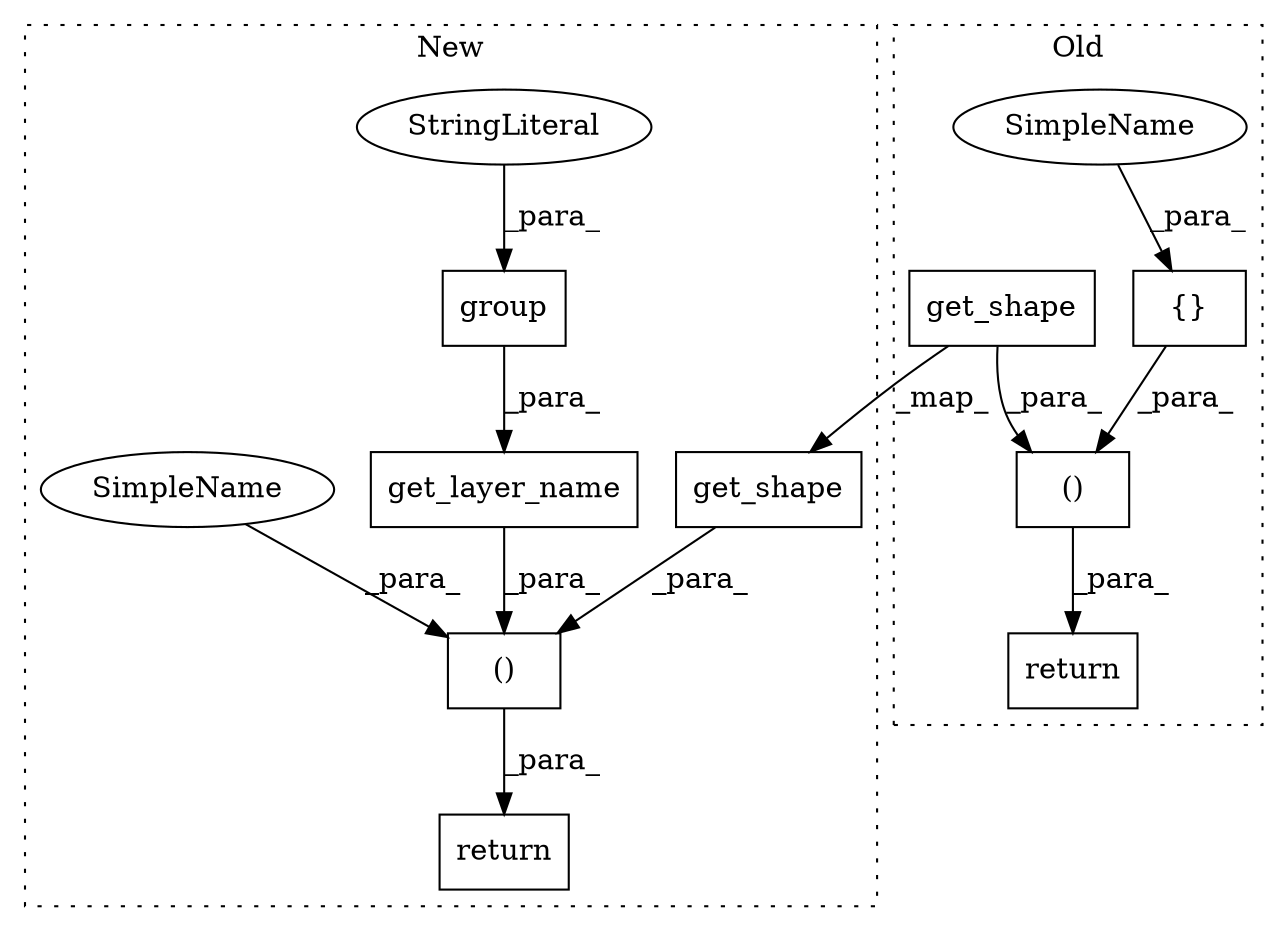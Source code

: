 digraph G {
subgraph cluster0 {
1 [label="{}" a="4" s="10824,10828" l="1,1" shape="box"];
5 [label="return" a="41" s="10770" l="12" shape="box"];
8 [label="()" a="106" s="10782" l="47" shape="box"];
9 [label="get_shape" a="32" s="10786,10801" l="10,1" shape="box"];
11 [label="SimpleName" a="42" s="10825" l="3" shape="ellipse"];
label = "Old";
style="dotted";
}
subgraph cluster1 {
2 [label="get_layer_name" a="32" s="11351,11392" l="15,1" shape="box"];
3 [label="group" a="32" s="11379,11391" l="6,1" shape="box"];
4 [label="StringLiteral" a="45" s="11385" l="6" shape="ellipse"];
6 [label="return" a="41" s="11301" l="12" shape="box"];
7 [label="()" a="106" s="11313" l="96" shape="box"];
10 [label="get_shape" a="32" s="11317,11332" l="10,1" shape="box"];
12 [label="SimpleName" a="42" s="11406" l="3" shape="ellipse"];
label = "New";
style="dotted";
}
1 -> 8 [label="_para_"];
2 -> 7 [label="_para_"];
3 -> 2 [label="_para_"];
4 -> 3 [label="_para_"];
7 -> 6 [label="_para_"];
8 -> 5 [label="_para_"];
9 -> 8 [label="_para_"];
9 -> 10 [label="_map_"];
10 -> 7 [label="_para_"];
11 -> 1 [label="_para_"];
12 -> 7 [label="_para_"];
}